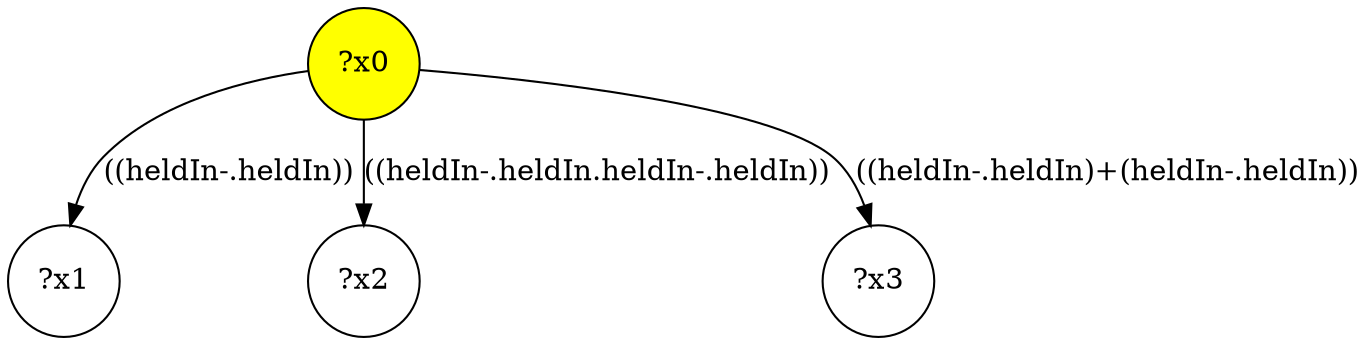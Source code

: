 digraph g {
	x0 [fillcolor="yellow", style="filled," shape=circle, label="?x0"];
	x1 [shape=circle, label="?x1"];
	x0 -> x1 [label="((heldIn-.heldIn))"];
	x2 [shape=circle, label="?x2"];
	x0 -> x2 [label="((heldIn-.heldIn.heldIn-.heldIn))"];
	x3 [shape=circle, label="?x3"];
	x0 -> x3 [label="((heldIn-.heldIn)+(heldIn-.heldIn))"];
}
